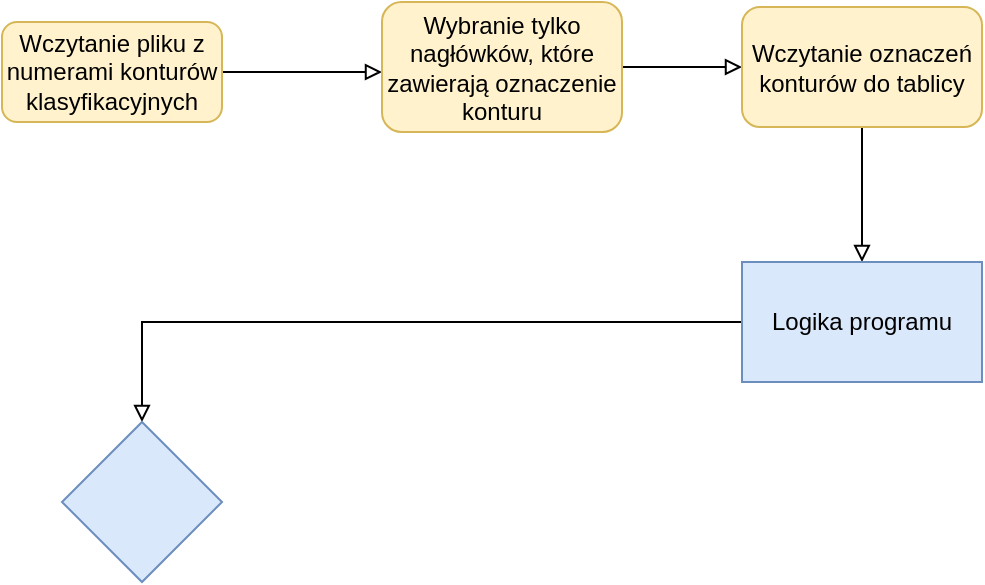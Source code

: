 <mxfile version="15.5.0" type="device"><diagram id="C5RBs43oDa-KdzZeNtuy" name="Page-1"><mxGraphModel dx="1038" dy="547" grid="1" gridSize="10" guides="1" tooltips="1" connect="1" arrows="1" fold="1" page="1" pageScale="1" pageWidth="827" pageHeight="1169" math="0" shadow="0"><root><mxCell id="WIyWlLk6GJQsqaUBKTNV-0"/><mxCell id="WIyWlLk6GJQsqaUBKTNV-1" parent="WIyWlLk6GJQsqaUBKTNV-0"/><mxCell id="ZWA85Ah1O8ZUpSZ7UX5C-0" style="edgeStyle=orthogonalEdgeStyle;rounded=0;orthogonalLoop=1;jettySize=auto;html=1;endArrow=block;endFill=0;" parent="WIyWlLk6GJQsqaUBKTNV-1" source="WIyWlLk6GJQsqaUBKTNV-3" edge="1"><mxGeometry relative="1" as="geometry"><mxPoint x="220" y="65" as="targetPoint"/><Array as="points"><mxPoint x="160" y="65"/><mxPoint x="160" y="65"/></Array></mxGeometry></mxCell><mxCell id="WIyWlLk6GJQsqaUBKTNV-3" value="Wczytanie pliku z numerami konturów klasyfikacyjnych" style="rounded=1;whiteSpace=wrap;html=1;fontSize=12;glass=0;strokeWidth=1;shadow=0;fillColor=#fff2cc;strokeColor=#d6b656;" parent="WIyWlLk6GJQsqaUBKTNV-1" vertex="1"><mxGeometry x="30" y="40" width="110" height="50" as="geometry"/></mxCell><mxCell id="ZWA85Ah1O8ZUpSZ7UX5C-2" style="edgeStyle=orthogonalEdgeStyle;rounded=0;orthogonalLoop=1;jettySize=auto;html=1;entryX=0;entryY=0.5;entryDx=0;entryDy=0;endArrow=block;endFill=0;" parent="WIyWlLk6GJQsqaUBKTNV-1" source="WIyWlLk6GJQsqaUBKTNV-7" target="ZWA85Ah1O8ZUpSZ7UX5C-1" edge="1"><mxGeometry relative="1" as="geometry"/></mxCell><mxCell id="WIyWlLk6GJQsqaUBKTNV-7" value="Wybranie tylko nagłówków, które zawierają oznaczenie konturu" style="rounded=1;whiteSpace=wrap;html=1;fontSize=12;glass=0;strokeWidth=1;shadow=0;fillColor=#fff2cc;strokeColor=#d6b656;" parent="WIyWlLk6GJQsqaUBKTNV-1" vertex="1"><mxGeometry x="220" y="30" width="120" height="65" as="geometry"/></mxCell><mxCell id="ZWA85Ah1O8ZUpSZ7UX5C-3" style="edgeStyle=orthogonalEdgeStyle;rounded=0;orthogonalLoop=1;jettySize=auto;html=1;endArrow=block;endFill=0;" parent="WIyWlLk6GJQsqaUBKTNV-1" source="ZWA85Ah1O8ZUpSZ7UX5C-1" edge="1"><mxGeometry relative="1" as="geometry"><mxPoint x="460" y="160" as="targetPoint"/></mxGeometry></mxCell><mxCell id="ZWA85Ah1O8ZUpSZ7UX5C-1" value="Wczytanie oznaczeń konturów do tablicy" style="rounded=1;whiteSpace=wrap;html=1;fillColor=#fff2cc;strokeColor=#d6b656;" parent="WIyWlLk6GJQsqaUBKTNV-1" vertex="1"><mxGeometry x="400" y="32.5" width="120" height="60" as="geometry"/></mxCell><mxCell id="ZWA85Ah1O8ZUpSZ7UX5C-6" value="" style="edgeStyle=orthogonalEdgeStyle;rounded=0;orthogonalLoop=1;jettySize=auto;html=1;endArrow=block;endFill=0;" parent="WIyWlLk6GJQsqaUBKTNV-1" source="ZWA85Ah1O8ZUpSZ7UX5C-4" target="ZWA85Ah1O8ZUpSZ7UX5C-5" edge="1"><mxGeometry relative="1" as="geometry"/></mxCell><mxCell id="ZWA85Ah1O8ZUpSZ7UX5C-4" value="Logika programu" style="rounded=0;whiteSpace=wrap;html=1;fillColor=#dae8fc;strokeColor=#6c8ebf;" parent="WIyWlLk6GJQsqaUBKTNV-1" vertex="1"><mxGeometry x="400" y="160" width="120" height="60" as="geometry"/></mxCell><mxCell id="ZWA85Ah1O8ZUpSZ7UX5C-5" value="" style="rhombus;whiteSpace=wrap;html=1;rounded=0;strokeColor=#6c8ebf;fillColor=#dae8fc;" parent="WIyWlLk6GJQsqaUBKTNV-1" vertex="1"><mxGeometry x="60" y="240" width="80" height="80" as="geometry"/></mxCell></root></mxGraphModel></diagram></mxfile>